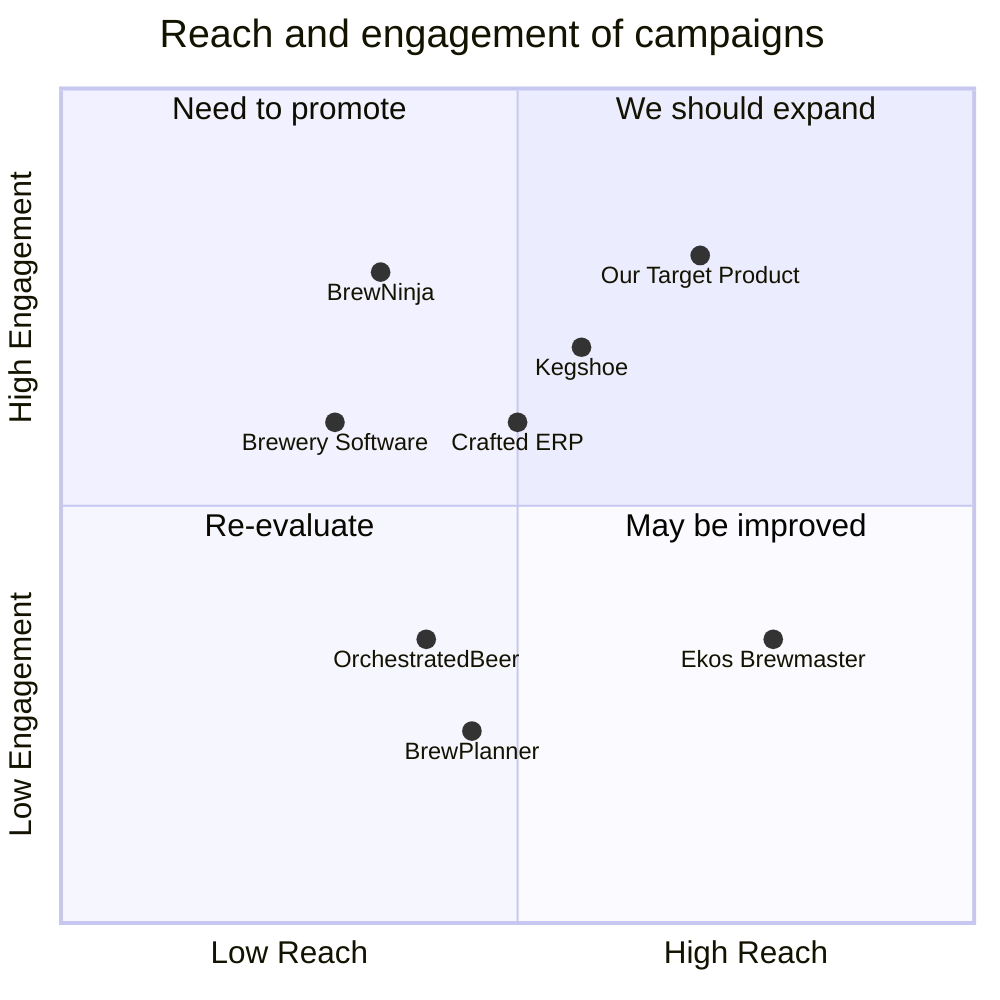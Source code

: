 quadrantChart
    title Reach and engagement of campaigns
    x-axis Low Reach --> High Reach
    y-axis Low Engagement --> High Engagement
    quadrant-1 We should expand
    quadrant-2 Need to promote
    quadrant-3 Re-evaluate
    quadrant-4 May be improved
    "Brewery Software": [0.3, 0.6]
    "BrewPlanner": [0.45, 0.23]
    "Kegshoe": [0.57, 0.69]
    "Ekos Brewmaster": [0.78, 0.34]
    "OrchestratedBeer": [0.40, 0.34]
    "BrewNinja": [0.35, 0.78]
    "Crafted ERP": [0.5, 0.6]
    "Our Target Product": [0.7, 0.8]